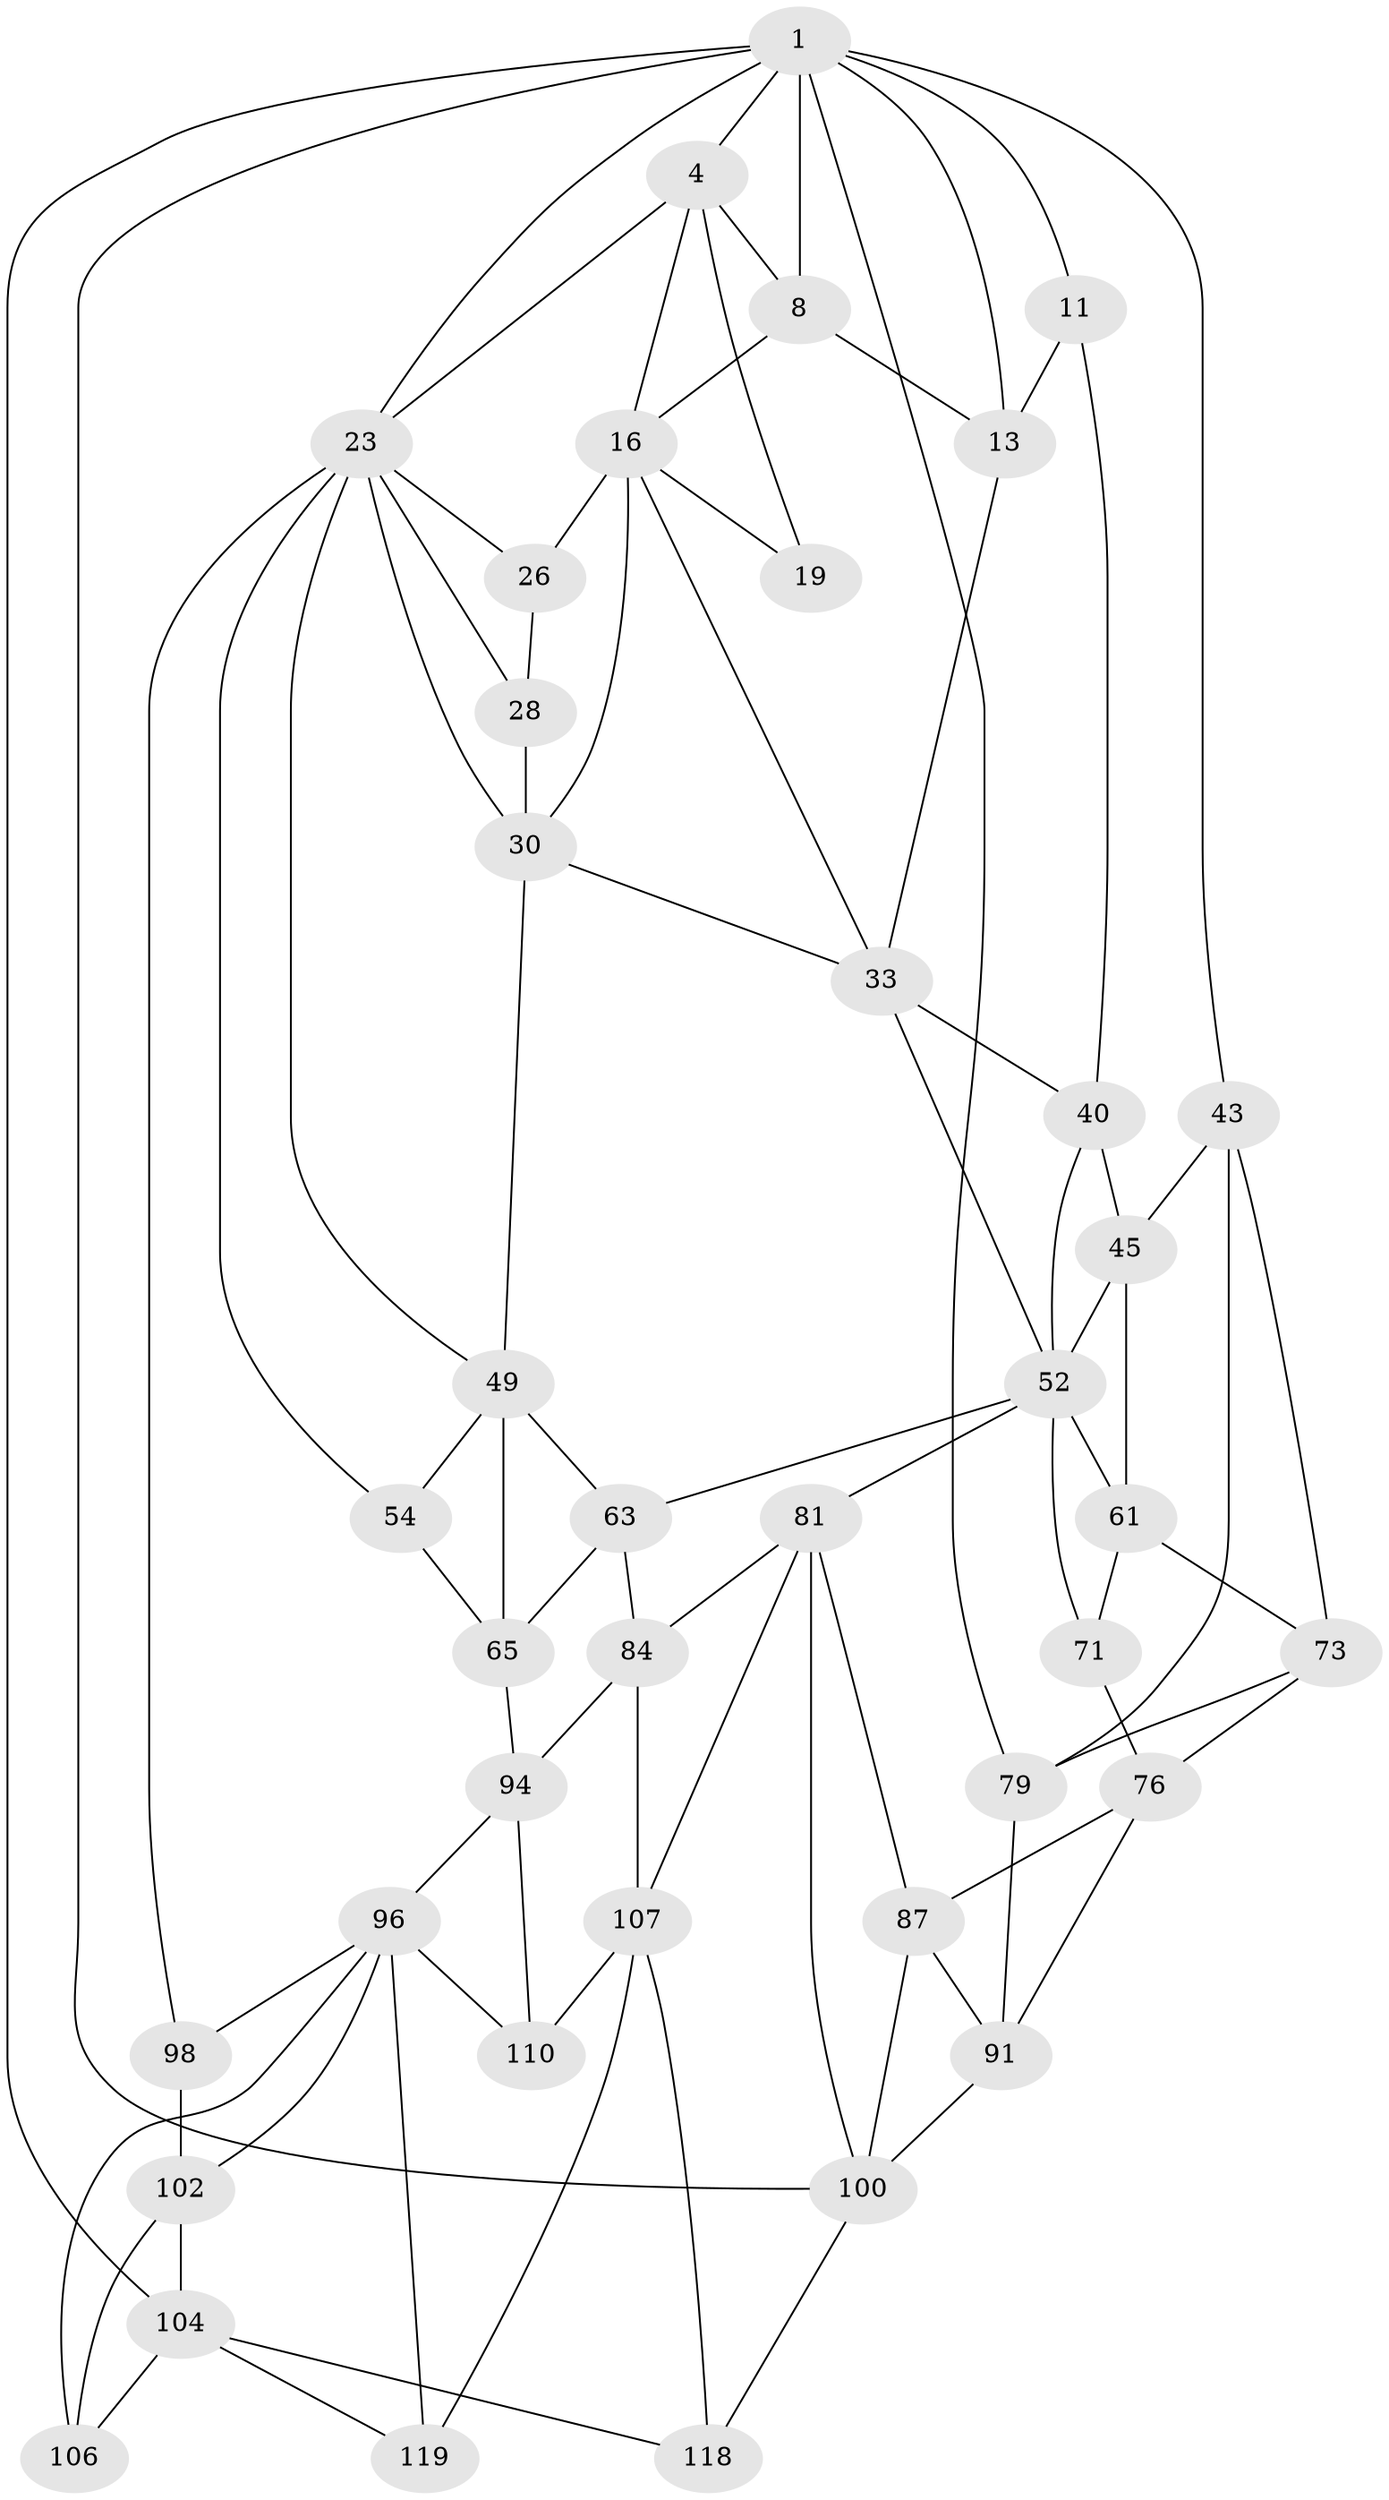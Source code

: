 // original degree distribution, {3: 0.03278688524590164, 6: 0.22950819672131148, 5: 0.5245901639344263, 4: 0.21311475409836064}
// Generated by graph-tools (version 1.1) at 2025/21/03/04/25 18:21:16]
// undirected, 40 vertices, 86 edges
graph export_dot {
graph [start="1"]
  node [color=gray90,style=filled];
  1 [pos="+0.7348785906724+0",super="+2+6"];
  4 [pos="+0.27523901051112365+0",super="+20+5"];
  8 [pos="+0.4868353623093338+0.0803844380434977",super="+21"];
  11 [pos="+1+0.15757696621735937",super="+12+38"];
  13 [pos="+0.7334659507793558+0.22502104260868253",super="+14"];
  16 [pos="+0.4072227112797663+0.21234123133163674",super="+17+22"];
  19 [pos="+0.26133991688093877+0.09168700950740827"];
  23 [pos="+0+0.2472984186376934",super="+24+55"];
  26 [pos="+0.07286779777339294+0.18593412248414887",super="+27"];
  28 [pos="+0.14042651400938666+0.264284657457986"];
  30 [pos="+0.29510552021148456+0.28025474141431583",super="+36+31"];
  33 [pos="+0.6672099482536067+0.3134846662417806",super="+34"];
  40 [pos="+0.8527576946057157+0.3912192417023692",super="+41+42"];
  43 [pos="+1+0.47965222801741664",super="+44+77"];
  45 [pos="+0.9811665803298412+0.4765362540519833",super="+46"];
  49 [pos="+0.2434933191065355+0.4501828662883322",super="+50+64"];
  52 [pos="+0.8985137301899626+0.46225323252373957",super="+60+53"];
  54 [pos="+0.062245430208614526+0.5437863879206665",super="+68"];
  61 [pos="+0.8135026067460216+0.5440058498420101",super="+69"];
  63 [pos="+0.41288695924318863+0.6296705154255959",super="+85"];
  65 [pos="+0.2149213868919323+0.5629667962679163",super="+66"];
  71 [pos="+0.8081821777107541+0.6397787667785471",super="+72"];
  73 [pos="+0.904684980738858+0.6441409211726754",super="+74"];
  76 [pos="+0.7487932381193785+0.6976015557524793",super="+86"];
  79 [pos="+1+0.8551190091843061",super="+80+90"];
  81 [pos="+0.6047787767161255+0.7204893724726703",super="+82"];
  84 [pos="+0.4188454574431647+0.7528045924019116",super="+99"];
  87 [pos="+0.7091599463808355+0.8214998175556807",super="+113+88"];
  91 [pos="+0.8239251873560398+0.8793789017134991",super="+115"];
  94 [pos="+0.19190599479670256+0.7629914815197025",super="+95"];
  96 [pos="+0.0604833104138053+0.814748024144075",super="+105+97"];
  98 [pos="+0.04847947413584429+0.7846165474460226",super="+101"];
  100 [pos="+0.49006450076828467+0.8453191368277513",super="+114"];
  102 [pos="+0+1",super="+103"];
  104 [pos="+0+1",super="+121"];
  106 [pos="+0+0.9275968646994743"];
  107 [pos="+0.24870707538377923+0.8431173664664168",super="+111+108"];
  110 [pos="+0.13006431449392283+0.8710018734664774"];
  118 [pos="+0.3076702404437508+1"];
  119 [pos="+0.17238314392414347+0.9757731731287558"];
  1 -- 4;
  1 -- 104 [weight=2];
  1 -- 43;
  1 -- 11 [weight=2];
  1 -- 23;
  1 -- 8;
  1 -- 13;
  1 -- 100;
  1 -- 79;
  4 -- 19;
  4 -- 23;
  4 -- 8;
  4 -- 16;
  8 -- 13;
  8 -- 16;
  11 -- 13 [weight=2];
  11 -- 40 [weight=2];
  13 -- 33;
  16 -- 26;
  16 -- 19;
  16 -- 30;
  16 -- 33;
  23 -- 26;
  23 -- 28;
  23 -- 98 [weight=2];
  23 -- 54;
  23 -- 49;
  23 -- 30;
  26 -- 28;
  28 -- 30;
  30 -- 49;
  30 -- 33;
  33 -- 40;
  33 -- 52;
  40 -- 45;
  40 -- 52;
  43 -- 73 [weight=2];
  43 -- 45;
  43 -- 79 [weight=2];
  45 -- 61;
  45 -- 52 [weight=2];
  49 -- 65 [weight=2];
  49 -- 54;
  49 -- 63;
  52 -- 61 [weight=2];
  52 -- 81;
  52 -- 71 [weight=2];
  52 -- 63;
  54 -- 65;
  61 -- 73;
  61 -- 71;
  63 -- 65;
  63 -- 84;
  65 -- 94;
  71 -- 76;
  73 -- 76;
  73 -- 79;
  76 -- 91;
  76 -- 87;
  79 -- 91;
  81 -- 87;
  81 -- 107;
  81 -- 100;
  81 -- 84;
  84 -- 107;
  84 -- 94;
  87 -- 100 [weight=2];
  87 -- 91;
  91 -- 100;
  94 -- 96;
  94 -- 110;
  96 -- 106;
  96 -- 110;
  96 -- 119;
  96 -- 98;
  96 -- 102;
  98 -- 102;
  100 -- 118;
  102 -- 104;
  102 -- 106;
  104 -- 106;
  104 -- 118;
  104 -- 119;
  107 -- 118;
  107 -- 110;
  107 -- 119;
}
